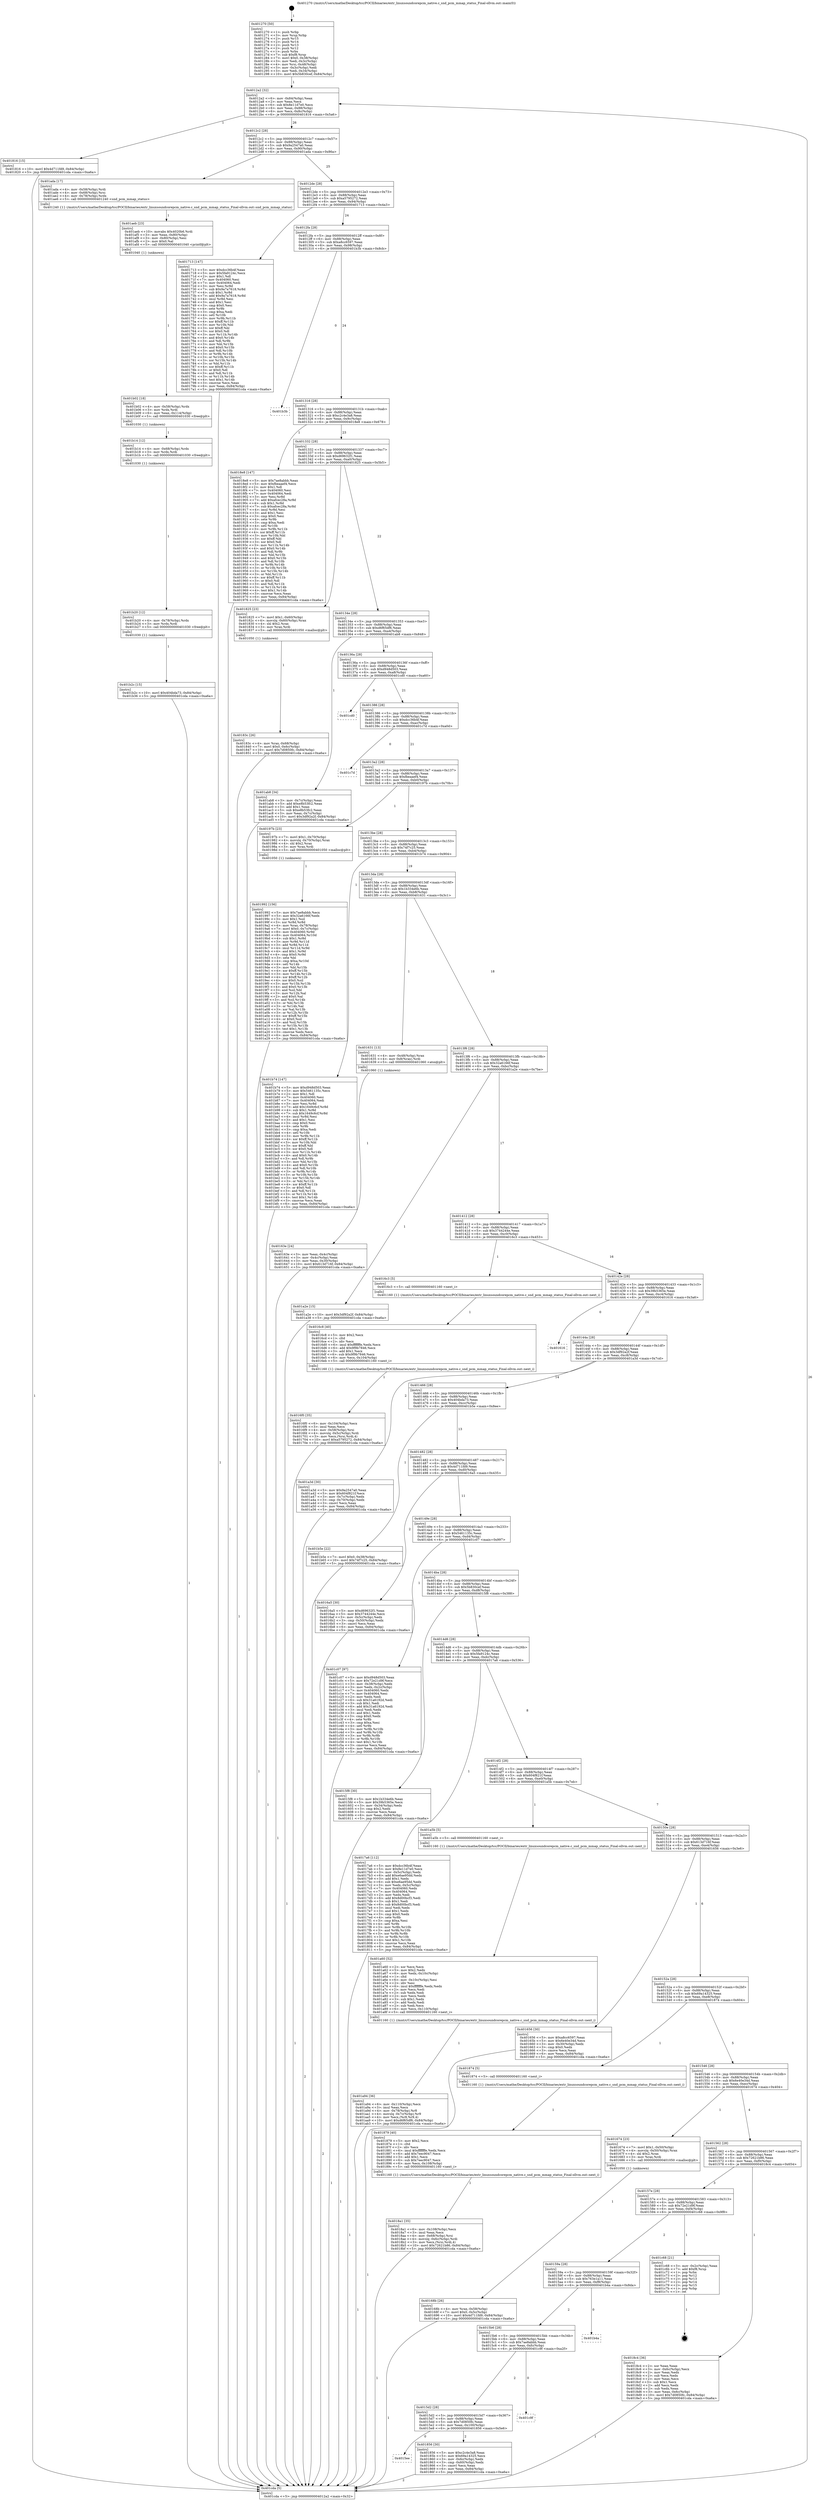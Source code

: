 digraph "0x401270" {
  label = "0x401270 (/mnt/c/Users/mathe/Desktop/tcc/POCII/binaries/extr_linuxsoundcorepcm_native.c_snd_pcm_mmap_status_Final-ollvm.out::main(0))"
  labelloc = "t"
  node[shape=record]

  Entry [label="",width=0.3,height=0.3,shape=circle,fillcolor=black,style=filled]
  "0x4012a2" [label="{
     0x4012a2 [32]\l
     | [instrs]\l
     &nbsp;&nbsp;0x4012a2 \<+6\>: mov -0x84(%rbp),%eax\l
     &nbsp;&nbsp;0x4012a8 \<+2\>: mov %eax,%ecx\l
     &nbsp;&nbsp;0x4012aa \<+6\>: sub $0x8e11d7e0,%ecx\l
     &nbsp;&nbsp;0x4012b0 \<+6\>: mov %eax,-0x88(%rbp)\l
     &nbsp;&nbsp;0x4012b6 \<+6\>: mov %ecx,-0x8c(%rbp)\l
     &nbsp;&nbsp;0x4012bc \<+6\>: je 0000000000401816 \<main+0x5a6\>\l
  }"]
  "0x401816" [label="{
     0x401816 [15]\l
     | [instrs]\l
     &nbsp;&nbsp;0x401816 \<+10\>: movl $0x4d711fd9,-0x84(%rbp)\l
     &nbsp;&nbsp;0x401820 \<+5\>: jmp 0000000000401cda \<main+0xa6a\>\l
  }"]
  "0x4012c2" [label="{
     0x4012c2 [28]\l
     | [instrs]\l
     &nbsp;&nbsp;0x4012c2 \<+5\>: jmp 00000000004012c7 \<main+0x57\>\l
     &nbsp;&nbsp;0x4012c7 \<+6\>: mov -0x88(%rbp),%eax\l
     &nbsp;&nbsp;0x4012cd \<+5\>: sub $0x9a2547a0,%eax\l
     &nbsp;&nbsp;0x4012d2 \<+6\>: mov %eax,-0x90(%rbp)\l
     &nbsp;&nbsp;0x4012d8 \<+6\>: je 0000000000401ada \<main+0x86a\>\l
  }"]
  Exit [label="",width=0.3,height=0.3,shape=circle,fillcolor=black,style=filled,peripheries=2]
  "0x401ada" [label="{
     0x401ada [17]\l
     | [instrs]\l
     &nbsp;&nbsp;0x401ada \<+4\>: mov -0x58(%rbp),%rdi\l
     &nbsp;&nbsp;0x401ade \<+4\>: mov -0x68(%rbp),%rsi\l
     &nbsp;&nbsp;0x401ae2 \<+4\>: mov -0x78(%rbp),%rdx\l
     &nbsp;&nbsp;0x401ae6 \<+5\>: call 0000000000401240 \<snd_pcm_mmap_status\>\l
     | [calls]\l
     &nbsp;&nbsp;0x401240 \{1\} (/mnt/c/Users/mathe/Desktop/tcc/POCII/binaries/extr_linuxsoundcorepcm_native.c_snd_pcm_mmap_status_Final-ollvm.out::snd_pcm_mmap_status)\l
  }"]
  "0x4012de" [label="{
     0x4012de [28]\l
     | [instrs]\l
     &nbsp;&nbsp;0x4012de \<+5\>: jmp 00000000004012e3 \<main+0x73\>\l
     &nbsp;&nbsp;0x4012e3 \<+6\>: mov -0x88(%rbp),%eax\l
     &nbsp;&nbsp;0x4012e9 \<+5\>: sub $0xa5795272,%eax\l
     &nbsp;&nbsp;0x4012ee \<+6\>: mov %eax,-0x94(%rbp)\l
     &nbsp;&nbsp;0x4012f4 \<+6\>: je 0000000000401713 \<main+0x4a3\>\l
  }"]
  "0x401b2c" [label="{
     0x401b2c [15]\l
     | [instrs]\l
     &nbsp;&nbsp;0x401b2c \<+10\>: movl $0x404bda73,-0x84(%rbp)\l
     &nbsp;&nbsp;0x401b36 \<+5\>: jmp 0000000000401cda \<main+0xa6a\>\l
  }"]
  "0x401713" [label="{
     0x401713 [147]\l
     | [instrs]\l
     &nbsp;&nbsp;0x401713 \<+5\>: mov $0xdcc36b4f,%eax\l
     &nbsp;&nbsp;0x401718 \<+5\>: mov $0x5fa9124c,%ecx\l
     &nbsp;&nbsp;0x40171d \<+2\>: mov $0x1,%dl\l
     &nbsp;&nbsp;0x40171f \<+7\>: mov 0x404060,%esi\l
     &nbsp;&nbsp;0x401726 \<+7\>: mov 0x404064,%edi\l
     &nbsp;&nbsp;0x40172d \<+3\>: mov %esi,%r8d\l
     &nbsp;&nbsp;0x401730 \<+7\>: sub $0x9a7a7618,%r8d\l
     &nbsp;&nbsp;0x401737 \<+4\>: sub $0x1,%r8d\l
     &nbsp;&nbsp;0x40173b \<+7\>: add $0x9a7a7618,%r8d\l
     &nbsp;&nbsp;0x401742 \<+4\>: imul %r8d,%esi\l
     &nbsp;&nbsp;0x401746 \<+3\>: and $0x1,%esi\l
     &nbsp;&nbsp;0x401749 \<+3\>: cmp $0x0,%esi\l
     &nbsp;&nbsp;0x40174c \<+4\>: sete %r9b\l
     &nbsp;&nbsp;0x401750 \<+3\>: cmp $0xa,%edi\l
     &nbsp;&nbsp;0x401753 \<+4\>: setl %r10b\l
     &nbsp;&nbsp;0x401757 \<+3\>: mov %r9b,%r11b\l
     &nbsp;&nbsp;0x40175a \<+4\>: xor $0xff,%r11b\l
     &nbsp;&nbsp;0x40175e \<+3\>: mov %r10b,%bl\l
     &nbsp;&nbsp;0x401761 \<+3\>: xor $0xff,%bl\l
     &nbsp;&nbsp;0x401764 \<+3\>: xor $0x0,%dl\l
     &nbsp;&nbsp;0x401767 \<+3\>: mov %r11b,%r14b\l
     &nbsp;&nbsp;0x40176a \<+4\>: and $0x0,%r14b\l
     &nbsp;&nbsp;0x40176e \<+3\>: and %dl,%r9b\l
     &nbsp;&nbsp;0x401771 \<+3\>: mov %bl,%r15b\l
     &nbsp;&nbsp;0x401774 \<+4\>: and $0x0,%r15b\l
     &nbsp;&nbsp;0x401778 \<+3\>: and %dl,%r10b\l
     &nbsp;&nbsp;0x40177b \<+3\>: or %r9b,%r14b\l
     &nbsp;&nbsp;0x40177e \<+3\>: or %r10b,%r15b\l
     &nbsp;&nbsp;0x401781 \<+3\>: xor %r15b,%r14b\l
     &nbsp;&nbsp;0x401784 \<+3\>: or %bl,%r11b\l
     &nbsp;&nbsp;0x401787 \<+4\>: xor $0xff,%r11b\l
     &nbsp;&nbsp;0x40178b \<+3\>: or $0x0,%dl\l
     &nbsp;&nbsp;0x40178e \<+3\>: and %dl,%r11b\l
     &nbsp;&nbsp;0x401791 \<+3\>: or %r11b,%r14b\l
     &nbsp;&nbsp;0x401794 \<+4\>: test $0x1,%r14b\l
     &nbsp;&nbsp;0x401798 \<+3\>: cmovne %ecx,%eax\l
     &nbsp;&nbsp;0x40179b \<+6\>: mov %eax,-0x84(%rbp)\l
     &nbsp;&nbsp;0x4017a1 \<+5\>: jmp 0000000000401cda \<main+0xa6a\>\l
  }"]
  "0x4012fa" [label="{
     0x4012fa [28]\l
     | [instrs]\l
     &nbsp;&nbsp;0x4012fa \<+5\>: jmp 00000000004012ff \<main+0x8f\>\l
     &nbsp;&nbsp;0x4012ff \<+6\>: mov -0x88(%rbp),%eax\l
     &nbsp;&nbsp;0x401305 \<+5\>: sub $0xa8cc6597,%eax\l
     &nbsp;&nbsp;0x40130a \<+6\>: mov %eax,-0x98(%rbp)\l
     &nbsp;&nbsp;0x401310 \<+6\>: je 0000000000401b3b \<main+0x8cb\>\l
  }"]
  "0x401b20" [label="{
     0x401b20 [12]\l
     | [instrs]\l
     &nbsp;&nbsp;0x401b20 \<+4\>: mov -0x78(%rbp),%rdx\l
     &nbsp;&nbsp;0x401b24 \<+3\>: mov %rdx,%rdi\l
     &nbsp;&nbsp;0x401b27 \<+5\>: call 0000000000401030 \<free@plt\>\l
     | [calls]\l
     &nbsp;&nbsp;0x401030 \{1\} (unknown)\l
  }"]
  "0x401b3b" [label="{
     0x401b3b\l
  }", style=dashed]
  "0x401316" [label="{
     0x401316 [28]\l
     | [instrs]\l
     &nbsp;&nbsp;0x401316 \<+5\>: jmp 000000000040131b \<main+0xab\>\l
     &nbsp;&nbsp;0x40131b \<+6\>: mov -0x88(%rbp),%eax\l
     &nbsp;&nbsp;0x401321 \<+5\>: sub $0xc2c4e3a8,%eax\l
     &nbsp;&nbsp;0x401326 \<+6\>: mov %eax,-0x9c(%rbp)\l
     &nbsp;&nbsp;0x40132c \<+6\>: je 00000000004018e8 \<main+0x678\>\l
  }"]
  "0x401b14" [label="{
     0x401b14 [12]\l
     | [instrs]\l
     &nbsp;&nbsp;0x401b14 \<+4\>: mov -0x68(%rbp),%rdx\l
     &nbsp;&nbsp;0x401b18 \<+3\>: mov %rdx,%rdi\l
     &nbsp;&nbsp;0x401b1b \<+5\>: call 0000000000401030 \<free@plt\>\l
     | [calls]\l
     &nbsp;&nbsp;0x401030 \{1\} (unknown)\l
  }"]
  "0x4018e8" [label="{
     0x4018e8 [147]\l
     | [instrs]\l
     &nbsp;&nbsp;0x4018e8 \<+5\>: mov $0x7ae8abbb,%eax\l
     &nbsp;&nbsp;0x4018ed \<+5\>: mov $0xfbeaaef4,%ecx\l
     &nbsp;&nbsp;0x4018f2 \<+2\>: mov $0x1,%dl\l
     &nbsp;&nbsp;0x4018f4 \<+7\>: mov 0x404060,%esi\l
     &nbsp;&nbsp;0x4018fb \<+7\>: mov 0x404064,%edi\l
     &nbsp;&nbsp;0x401902 \<+3\>: mov %esi,%r8d\l
     &nbsp;&nbsp;0x401905 \<+7\>: add $0xafcec28a,%r8d\l
     &nbsp;&nbsp;0x40190c \<+4\>: sub $0x1,%r8d\l
     &nbsp;&nbsp;0x401910 \<+7\>: sub $0xafcec28a,%r8d\l
     &nbsp;&nbsp;0x401917 \<+4\>: imul %r8d,%esi\l
     &nbsp;&nbsp;0x40191b \<+3\>: and $0x1,%esi\l
     &nbsp;&nbsp;0x40191e \<+3\>: cmp $0x0,%esi\l
     &nbsp;&nbsp;0x401921 \<+4\>: sete %r9b\l
     &nbsp;&nbsp;0x401925 \<+3\>: cmp $0xa,%edi\l
     &nbsp;&nbsp;0x401928 \<+4\>: setl %r10b\l
     &nbsp;&nbsp;0x40192c \<+3\>: mov %r9b,%r11b\l
     &nbsp;&nbsp;0x40192f \<+4\>: xor $0xff,%r11b\l
     &nbsp;&nbsp;0x401933 \<+3\>: mov %r10b,%bl\l
     &nbsp;&nbsp;0x401936 \<+3\>: xor $0xff,%bl\l
     &nbsp;&nbsp;0x401939 \<+3\>: xor $0x0,%dl\l
     &nbsp;&nbsp;0x40193c \<+3\>: mov %r11b,%r14b\l
     &nbsp;&nbsp;0x40193f \<+4\>: and $0x0,%r14b\l
     &nbsp;&nbsp;0x401943 \<+3\>: and %dl,%r9b\l
     &nbsp;&nbsp;0x401946 \<+3\>: mov %bl,%r15b\l
     &nbsp;&nbsp;0x401949 \<+4\>: and $0x0,%r15b\l
     &nbsp;&nbsp;0x40194d \<+3\>: and %dl,%r10b\l
     &nbsp;&nbsp;0x401950 \<+3\>: or %r9b,%r14b\l
     &nbsp;&nbsp;0x401953 \<+3\>: or %r10b,%r15b\l
     &nbsp;&nbsp;0x401956 \<+3\>: xor %r15b,%r14b\l
     &nbsp;&nbsp;0x401959 \<+3\>: or %bl,%r11b\l
     &nbsp;&nbsp;0x40195c \<+4\>: xor $0xff,%r11b\l
     &nbsp;&nbsp;0x401960 \<+3\>: or $0x0,%dl\l
     &nbsp;&nbsp;0x401963 \<+3\>: and %dl,%r11b\l
     &nbsp;&nbsp;0x401966 \<+3\>: or %r11b,%r14b\l
     &nbsp;&nbsp;0x401969 \<+4\>: test $0x1,%r14b\l
     &nbsp;&nbsp;0x40196d \<+3\>: cmovne %ecx,%eax\l
     &nbsp;&nbsp;0x401970 \<+6\>: mov %eax,-0x84(%rbp)\l
     &nbsp;&nbsp;0x401976 \<+5\>: jmp 0000000000401cda \<main+0xa6a\>\l
  }"]
  "0x401332" [label="{
     0x401332 [28]\l
     | [instrs]\l
     &nbsp;&nbsp;0x401332 \<+5\>: jmp 0000000000401337 \<main+0xc7\>\l
     &nbsp;&nbsp;0x401337 \<+6\>: mov -0x88(%rbp),%eax\l
     &nbsp;&nbsp;0x40133d \<+5\>: sub $0xd69632f1,%eax\l
     &nbsp;&nbsp;0x401342 \<+6\>: mov %eax,-0xa0(%rbp)\l
     &nbsp;&nbsp;0x401348 \<+6\>: je 0000000000401825 \<main+0x5b5\>\l
  }"]
  "0x401b02" [label="{
     0x401b02 [18]\l
     | [instrs]\l
     &nbsp;&nbsp;0x401b02 \<+4\>: mov -0x58(%rbp),%rdx\l
     &nbsp;&nbsp;0x401b06 \<+3\>: mov %rdx,%rdi\l
     &nbsp;&nbsp;0x401b09 \<+6\>: mov %eax,-0x114(%rbp)\l
     &nbsp;&nbsp;0x401b0f \<+5\>: call 0000000000401030 \<free@plt\>\l
     | [calls]\l
     &nbsp;&nbsp;0x401030 \{1\} (unknown)\l
  }"]
  "0x401825" [label="{
     0x401825 [23]\l
     | [instrs]\l
     &nbsp;&nbsp;0x401825 \<+7\>: movl $0x1,-0x60(%rbp)\l
     &nbsp;&nbsp;0x40182c \<+4\>: movslq -0x60(%rbp),%rax\l
     &nbsp;&nbsp;0x401830 \<+4\>: shl $0x2,%rax\l
     &nbsp;&nbsp;0x401834 \<+3\>: mov %rax,%rdi\l
     &nbsp;&nbsp;0x401837 \<+5\>: call 0000000000401050 \<malloc@plt\>\l
     | [calls]\l
     &nbsp;&nbsp;0x401050 \{1\} (unknown)\l
  }"]
  "0x40134e" [label="{
     0x40134e [28]\l
     | [instrs]\l
     &nbsp;&nbsp;0x40134e \<+5\>: jmp 0000000000401353 \<main+0xe3\>\l
     &nbsp;&nbsp;0x401353 \<+6\>: mov -0x88(%rbp),%eax\l
     &nbsp;&nbsp;0x401359 \<+5\>: sub $0xd6f65df6,%eax\l
     &nbsp;&nbsp;0x40135e \<+6\>: mov %eax,-0xa4(%rbp)\l
     &nbsp;&nbsp;0x401364 \<+6\>: je 0000000000401ab8 \<main+0x848\>\l
  }"]
  "0x401aeb" [label="{
     0x401aeb [23]\l
     | [instrs]\l
     &nbsp;&nbsp;0x401aeb \<+10\>: movabs $0x4020b6,%rdi\l
     &nbsp;&nbsp;0x401af5 \<+3\>: mov %eax,-0x80(%rbp)\l
     &nbsp;&nbsp;0x401af8 \<+3\>: mov -0x80(%rbp),%esi\l
     &nbsp;&nbsp;0x401afb \<+2\>: mov $0x0,%al\l
     &nbsp;&nbsp;0x401afd \<+5\>: call 0000000000401040 \<printf@plt\>\l
     | [calls]\l
     &nbsp;&nbsp;0x401040 \{1\} (unknown)\l
  }"]
  "0x401ab8" [label="{
     0x401ab8 [34]\l
     | [instrs]\l
     &nbsp;&nbsp;0x401ab8 \<+3\>: mov -0x7c(%rbp),%eax\l
     &nbsp;&nbsp;0x401abb \<+5\>: add $0xe8b53fc2,%eax\l
     &nbsp;&nbsp;0x401ac0 \<+3\>: add $0x1,%eax\l
     &nbsp;&nbsp;0x401ac3 \<+5\>: sub $0xe8b53fc2,%eax\l
     &nbsp;&nbsp;0x401ac8 \<+3\>: mov %eax,-0x7c(%rbp)\l
     &nbsp;&nbsp;0x401acb \<+10\>: movl $0x3df92a2f,-0x84(%rbp)\l
     &nbsp;&nbsp;0x401ad5 \<+5\>: jmp 0000000000401cda \<main+0xa6a\>\l
  }"]
  "0x40136a" [label="{
     0x40136a [28]\l
     | [instrs]\l
     &nbsp;&nbsp;0x40136a \<+5\>: jmp 000000000040136f \<main+0xff\>\l
     &nbsp;&nbsp;0x40136f \<+6\>: mov -0x88(%rbp),%eax\l
     &nbsp;&nbsp;0x401375 \<+5\>: sub $0xd948d503,%eax\l
     &nbsp;&nbsp;0x40137a \<+6\>: mov %eax,-0xa8(%rbp)\l
     &nbsp;&nbsp;0x401380 \<+6\>: je 0000000000401cd0 \<main+0xa60\>\l
  }"]
  "0x401a94" [label="{
     0x401a94 [36]\l
     | [instrs]\l
     &nbsp;&nbsp;0x401a94 \<+6\>: mov -0x110(%rbp),%ecx\l
     &nbsp;&nbsp;0x401a9a \<+3\>: imul %eax,%ecx\l
     &nbsp;&nbsp;0x401a9d \<+4\>: mov -0x78(%rbp),%r8\l
     &nbsp;&nbsp;0x401aa1 \<+4\>: movslq -0x7c(%rbp),%r9\l
     &nbsp;&nbsp;0x401aa5 \<+4\>: mov %ecx,(%r8,%r9,4)\l
     &nbsp;&nbsp;0x401aa9 \<+10\>: movl $0xd6f65df6,-0x84(%rbp)\l
     &nbsp;&nbsp;0x401ab3 \<+5\>: jmp 0000000000401cda \<main+0xa6a\>\l
  }"]
  "0x401cd0" [label="{
     0x401cd0\l
  }", style=dashed]
  "0x401386" [label="{
     0x401386 [28]\l
     | [instrs]\l
     &nbsp;&nbsp;0x401386 \<+5\>: jmp 000000000040138b \<main+0x11b\>\l
     &nbsp;&nbsp;0x40138b \<+6\>: mov -0x88(%rbp),%eax\l
     &nbsp;&nbsp;0x401391 \<+5\>: sub $0xdcc36b4f,%eax\l
     &nbsp;&nbsp;0x401396 \<+6\>: mov %eax,-0xac(%rbp)\l
     &nbsp;&nbsp;0x40139c \<+6\>: je 0000000000401c7d \<main+0xa0d\>\l
  }"]
  "0x401a60" [label="{
     0x401a60 [52]\l
     | [instrs]\l
     &nbsp;&nbsp;0x401a60 \<+2\>: xor %ecx,%ecx\l
     &nbsp;&nbsp;0x401a62 \<+5\>: mov $0x2,%edx\l
     &nbsp;&nbsp;0x401a67 \<+6\>: mov %edx,-0x10c(%rbp)\l
     &nbsp;&nbsp;0x401a6d \<+1\>: cltd\l
     &nbsp;&nbsp;0x401a6e \<+6\>: mov -0x10c(%rbp),%esi\l
     &nbsp;&nbsp;0x401a74 \<+2\>: idiv %esi\l
     &nbsp;&nbsp;0x401a76 \<+6\>: imul $0xfffffffe,%edx,%edx\l
     &nbsp;&nbsp;0x401a7c \<+2\>: mov %ecx,%edi\l
     &nbsp;&nbsp;0x401a7e \<+2\>: sub %edx,%edi\l
     &nbsp;&nbsp;0x401a80 \<+2\>: mov %ecx,%edx\l
     &nbsp;&nbsp;0x401a82 \<+3\>: sub $0x1,%edx\l
     &nbsp;&nbsp;0x401a85 \<+2\>: add %edx,%edi\l
     &nbsp;&nbsp;0x401a87 \<+2\>: sub %edi,%ecx\l
     &nbsp;&nbsp;0x401a89 \<+6\>: mov %ecx,-0x110(%rbp)\l
     &nbsp;&nbsp;0x401a8f \<+5\>: call 0000000000401160 \<next_i\>\l
     | [calls]\l
     &nbsp;&nbsp;0x401160 \{1\} (/mnt/c/Users/mathe/Desktop/tcc/POCII/binaries/extr_linuxsoundcorepcm_native.c_snd_pcm_mmap_status_Final-ollvm.out::next_i)\l
  }"]
  "0x401c7d" [label="{
     0x401c7d\l
  }", style=dashed]
  "0x4013a2" [label="{
     0x4013a2 [28]\l
     | [instrs]\l
     &nbsp;&nbsp;0x4013a2 \<+5\>: jmp 00000000004013a7 \<main+0x137\>\l
     &nbsp;&nbsp;0x4013a7 \<+6\>: mov -0x88(%rbp),%eax\l
     &nbsp;&nbsp;0x4013ad \<+5\>: sub $0xfbeaaef4,%eax\l
     &nbsp;&nbsp;0x4013b2 \<+6\>: mov %eax,-0xb0(%rbp)\l
     &nbsp;&nbsp;0x4013b8 \<+6\>: je 000000000040197b \<main+0x70b\>\l
  }"]
  "0x401992" [label="{
     0x401992 [156]\l
     | [instrs]\l
     &nbsp;&nbsp;0x401992 \<+5\>: mov $0x7ae8abbb,%ecx\l
     &nbsp;&nbsp;0x401997 \<+5\>: mov $0x32a6166f,%edx\l
     &nbsp;&nbsp;0x40199c \<+3\>: mov $0x1,%sil\l
     &nbsp;&nbsp;0x40199f \<+3\>: xor %r8d,%r8d\l
     &nbsp;&nbsp;0x4019a2 \<+4\>: mov %rax,-0x78(%rbp)\l
     &nbsp;&nbsp;0x4019a6 \<+7\>: movl $0x0,-0x7c(%rbp)\l
     &nbsp;&nbsp;0x4019ad \<+8\>: mov 0x404060,%r9d\l
     &nbsp;&nbsp;0x4019b5 \<+8\>: mov 0x404064,%r10d\l
     &nbsp;&nbsp;0x4019bd \<+4\>: sub $0x1,%r8d\l
     &nbsp;&nbsp;0x4019c1 \<+3\>: mov %r9d,%r11d\l
     &nbsp;&nbsp;0x4019c4 \<+3\>: add %r8d,%r11d\l
     &nbsp;&nbsp;0x4019c7 \<+4\>: imul %r11d,%r9d\l
     &nbsp;&nbsp;0x4019cb \<+4\>: and $0x1,%r9d\l
     &nbsp;&nbsp;0x4019cf \<+4\>: cmp $0x0,%r9d\l
     &nbsp;&nbsp;0x4019d3 \<+3\>: sete %bl\l
     &nbsp;&nbsp;0x4019d6 \<+4\>: cmp $0xa,%r10d\l
     &nbsp;&nbsp;0x4019da \<+4\>: setl %r14b\l
     &nbsp;&nbsp;0x4019de \<+3\>: mov %bl,%r15b\l
     &nbsp;&nbsp;0x4019e1 \<+4\>: xor $0xff,%r15b\l
     &nbsp;&nbsp;0x4019e5 \<+3\>: mov %r14b,%r12b\l
     &nbsp;&nbsp;0x4019e8 \<+4\>: xor $0xff,%r12b\l
     &nbsp;&nbsp;0x4019ec \<+4\>: xor $0x0,%sil\l
     &nbsp;&nbsp;0x4019f0 \<+3\>: mov %r15b,%r13b\l
     &nbsp;&nbsp;0x4019f3 \<+4\>: and $0x0,%r13b\l
     &nbsp;&nbsp;0x4019f7 \<+3\>: and %sil,%bl\l
     &nbsp;&nbsp;0x4019fa \<+3\>: mov %r12b,%al\l
     &nbsp;&nbsp;0x4019fd \<+2\>: and $0x0,%al\l
     &nbsp;&nbsp;0x4019ff \<+3\>: and %sil,%r14b\l
     &nbsp;&nbsp;0x401a02 \<+3\>: or %bl,%r13b\l
     &nbsp;&nbsp;0x401a05 \<+3\>: or %r14b,%al\l
     &nbsp;&nbsp;0x401a08 \<+3\>: xor %al,%r13b\l
     &nbsp;&nbsp;0x401a0b \<+3\>: or %r12b,%r15b\l
     &nbsp;&nbsp;0x401a0e \<+4\>: xor $0xff,%r15b\l
     &nbsp;&nbsp;0x401a12 \<+4\>: or $0x0,%sil\l
     &nbsp;&nbsp;0x401a16 \<+3\>: and %sil,%r15b\l
     &nbsp;&nbsp;0x401a19 \<+3\>: or %r15b,%r13b\l
     &nbsp;&nbsp;0x401a1c \<+4\>: test $0x1,%r13b\l
     &nbsp;&nbsp;0x401a20 \<+3\>: cmovne %edx,%ecx\l
     &nbsp;&nbsp;0x401a23 \<+6\>: mov %ecx,-0x84(%rbp)\l
     &nbsp;&nbsp;0x401a29 \<+5\>: jmp 0000000000401cda \<main+0xa6a\>\l
  }"]
  "0x40197b" [label="{
     0x40197b [23]\l
     | [instrs]\l
     &nbsp;&nbsp;0x40197b \<+7\>: movl $0x1,-0x70(%rbp)\l
     &nbsp;&nbsp;0x401982 \<+4\>: movslq -0x70(%rbp),%rax\l
     &nbsp;&nbsp;0x401986 \<+4\>: shl $0x2,%rax\l
     &nbsp;&nbsp;0x40198a \<+3\>: mov %rax,%rdi\l
     &nbsp;&nbsp;0x40198d \<+5\>: call 0000000000401050 \<malloc@plt\>\l
     | [calls]\l
     &nbsp;&nbsp;0x401050 \{1\} (unknown)\l
  }"]
  "0x4013be" [label="{
     0x4013be [28]\l
     | [instrs]\l
     &nbsp;&nbsp;0x4013be \<+5\>: jmp 00000000004013c3 \<main+0x153\>\l
     &nbsp;&nbsp;0x4013c3 \<+6\>: mov -0x88(%rbp),%eax\l
     &nbsp;&nbsp;0x4013c9 \<+5\>: sub $0x74f7c25,%eax\l
     &nbsp;&nbsp;0x4013ce \<+6\>: mov %eax,-0xb4(%rbp)\l
     &nbsp;&nbsp;0x4013d4 \<+6\>: je 0000000000401b74 \<main+0x904\>\l
  }"]
  "0x4018a1" [label="{
     0x4018a1 [35]\l
     | [instrs]\l
     &nbsp;&nbsp;0x4018a1 \<+6\>: mov -0x108(%rbp),%ecx\l
     &nbsp;&nbsp;0x4018a7 \<+3\>: imul %eax,%ecx\l
     &nbsp;&nbsp;0x4018aa \<+4\>: mov -0x68(%rbp),%rsi\l
     &nbsp;&nbsp;0x4018ae \<+4\>: movslq -0x6c(%rbp),%rdi\l
     &nbsp;&nbsp;0x4018b2 \<+3\>: mov %ecx,(%rsi,%rdi,4)\l
     &nbsp;&nbsp;0x4018b5 \<+10\>: movl $0x72621b86,-0x84(%rbp)\l
     &nbsp;&nbsp;0x4018bf \<+5\>: jmp 0000000000401cda \<main+0xa6a\>\l
  }"]
  "0x401b74" [label="{
     0x401b74 [147]\l
     | [instrs]\l
     &nbsp;&nbsp;0x401b74 \<+5\>: mov $0xd948d503,%eax\l
     &nbsp;&nbsp;0x401b79 \<+5\>: mov $0x5461135c,%ecx\l
     &nbsp;&nbsp;0x401b7e \<+2\>: mov $0x1,%dl\l
     &nbsp;&nbsp;0x401b80 \<+7\>: mov 0x404060,%esi\l
     &nbsp;&nbsp;0x401b87 \<+7\>: mov 0x404064,%edi\l
     &nbsp;&nbsp;0x401b8e \<+3\>: mov %esi,%r8d\l
     &nbsp;&nbsp;0x401b91 \<+7\>: add $0x1649c6cf,%r8d\l
     &nbsp;&nbsp;0x401b98 \<+4\>: sub $0x1,%r8d\l
     &nbsp;&nbsp;0x401b9c \<+7\>: sub $0x1649c6cf,%r8d\l
     &nbsp;&nbsp;0x401ba3 \<+4\>: imul %r8d,%esi\l
     &nbsp;&nbsp;0x401ba7 \<+3\>: and $0x1,%esi\l
     &nbsp;&nbsp;0x401baa \<+3\>: cmp $0x0,%esi\l
     &nbsp;&nbsp;0x401bad \<+4\>: sete %r9b\l
     &nbsp;&nbsp;0x401bb1 \<+3\>: cmp $0xa,%edi\l
     &nbsp;&nbsp;0x401bb4 \<+4\>: setl %r10b\l
     &nbsp;&nbsp;0x401bb8 \<+3\>: mov %r9b,%r11b\l
     &nbsp;&nbsp;0x401bbb \<+4\>: xor $0xff,%r11b\l
     &nbsp;&nbsp;0x401bbf \<+3\>: mov %r10b,%bl\l
     &nbsp;&nbsp;0x401bc2 \<+3\>: xor $0xff,%bl\l
     &nbsp;&nbsp;0x401bc5 \<+3\>: xor $0x0,%dl\l
     &nbsp;&nbsp;0x401bc8 \<+3\>: mov %r11b,%r14b\l
     &nbsp;&nbsp;0x401bcb \<+4\>: and $0x0,%r14b\l
     &nbsp;&nbsp;0x401bcf \<+3\>: and %dl,%r9b\l
     &nbsp;&nbsp;0x401bd2 \<+3\>: mov %bl,%r15b\l
     &nbsp;&nbsp;0x401bd5 \<+4\>: and $0x0,%r15b\l
     &nbsp;&nbsp;0x401bd9 \<+3\>: and %dl,%r10b\l
     &nbsp;&nbsp;0x401bdc \<+3\>: or %r9b,%r14b\l
     &nbsp;&nbsp;0x401bdf \<+3\>: or %r10b,%r15b\l
     &nbsp;&nbsp;0x401be2 \<+3\>: xor %r15b,%r14b\l
     &nbsp;&nbsp;0x401be5 \<+3\>: or %bl,%r11b\l
     &nbsp;&nbsp;0x401be8 \<+4\>: xor $0xff,%r11b\l
     &nbsp;&nbsp;0x401bec \<+3\>: or $0x0,%dl\l
     &nbsp;&nbsp;0x401bef \<+3\>: and %dl,%r11b\l
     &nbsp;&nbsp;0x401bf2 \<+3\>: or %r11b,%r14b\l
     &nbsp;&nbsp;0x401bf5 \<+4\>: test $0x1,%r14b\l
     &nbsp;&nbsp;0x401bf9 \<+3\>: cmovne %ecx,%eax\l
     &nbsp;&nbsp;0x401bfc \<+6\>: mov %eax,-0x84(%rbp)\l
     &nbsp;&nbsp;0x401c02 \<+5\>: jmp 0000000000401cda \<main+0xa6a\>\l
  }"]
  "0x4013da" [label="{
     0x4013da [28]\l
     | [instrs]\l
     &nbsp;&nbsp;0x4013da \<+5\>: jmp 00000000004013df \<main+0x16f\>\l
     &nbsp;&nbsp;0x4013df \<+6\>: mov -0x88(%rbp),%eax\l
     &nbsp;&nbsp;0x4013e5 \<+5\>: sub $0x1b334e6b,%eax\l
     &nbsp;&nbsp;0x4013ea \<+6\>: mov %eax,-0xb8(%rbp)\l
     &nbsp;&nbsp;0x4013f0 \<+6\>: je 0000000000401631 \<main+0x3c1\>\l
  }"]
  "0x401879" [label="{
     0x401879 [40]\l
     | [instrs]\l
     &nbsp;&nbsp;0x401879 \<+5\>: mov $0x2,%ecx\l
     &nbsp;&nbsp;0x40187e \<+1\>: cltd\l
     &nbsp;&nbsp;0x40187f \<+2\>: idiv %ecx\l
     &nbsp;&nbsp;0x401881 \<+6\>: imul $0xfffffffe,%edx,%ecx\l
     &nbsp;&nbsp;0x401887 \<+6\>: add $0x7eec9047,%ecx\l
     &nbsp;&nbsp;0x40188d \<+3\>: add $0x1,%ecx\l
     &nbsp;&nbsp;0x401890 \<+6\>: sub $0x7eec9047,%ecx\l
     &nbsp;&nbsp;0x401896 \<+6\>: mov %ecx,-0x108(%rbp)\l
     &nbsp;&nbsp;0x40189c \<+5\>: call 0000000000401160 \<next_i\>\l
     | [calls]\l
     &nbsp;&nbsp;0x401160 \{1\} (/mnt/c/Users/mathe/Desktop/tcc/POCII/binaries/extr_linuxsoundcorepcm_native.c_snd_pcm_mmap_status_Final-ollvm.out::next_i)\l
  }"]
  "0x401631" [label="{
     0x401631 [13]\l
     | [instrs]\l
     &nbsp;&nbsp;0x401631 \<+4\>: mov -0x48(%rbp),%rax\l
     &nbsp;&nbsp;0x401635 \<+4\>: mov 0x8(%rax),%rdi\l
     &nbsp;&nbsp;0x401639 \<+5\>: call 0000000000401060 \<atoi@plt\>\l
     | [calls]\l
     &nbsp;&nbsp;0x401060 \{1\} (unknown)\l
  }"]
  "0x4013f6" [label="{
     0x4013f6 [28]\l
     | [instrs]\l
     &nbsp;&nbsp;0x4013f6 \<+5\>: jmp 00000000004013fb \<main+0x18b\>\l
     &nbsp;&nbsp;0x4013fb \<+6\>: mov -0x88(%rbp),%eax\l
     &nbsp;&nbsp;0x401401 \<+5\>: sub $0x32a6166f,%eax\l
     &nbsp;&nbsp;0x401406 \<+6\>: mov %eax,-0xbc(%rbp)\l
     &nbsp;&nbsp;0x40140c \<+6\>: je 0000000000401a2e \<main+0x7be\>\l
  }"]
  "0x4015ee" [label="{
     0x4015ee\l
  }", style=dashed]
  "0x401a2e" [label="{
     0x401a2e [15]\l
     | [instrs]\l
     &nbsp;&nbsp;0x401a2e \<+10\>: movl $0x3df92a2f,-0x84(%rbp)\l
     &nbsp;&nbsp;0x401a38 \<+5\>: jmp 0000000000401cda \<main+0xa6a\>\l
  }"]
  "0x401412" [label="{
     0x401412 [28]\l
     | [instrs]\l
     &nbsp;&nbsp;0x401412 \<+5\>: jmp 0000000000401417 \<main+0x1a7\>\l
     &nbsp;&nbsp;0x401417 \<+6\>: mov -0x88(%rbp),%eax\l
     &nbsp;&nbsp;0x40141d \<+5\>: sub $0x3744244e,%eax\l
     &nbsp;&nbsp;0x401422 \<+6\>: mov %eax,-0xc0(%rbp)\l
     &nbsp;&nbsp;0x401428 \<+6\>: je 00000000004016c3 \<main+0x453\>\l
  }"]
  "0x401856" [label="{
     0x401856 [30]\l
     | [instrs]\l
     &nbsp;&nbsp;0x401856 \<+5\>: mov $0xc2c4e3a8,%eax\l
     &nbsp;&nbsp;0x40185b \<+5\>: mov $0x69a14325,%ecx\l
     &nbsp;&nbsp;0x401860 \<+3\>: mov -0x6c(%rbp),%edx\l
     &nbsp;&nbsp;0x401863 \<+3\>: cmp -0x60(%rbp),%edx\l
     &nbsp;&nbsp;0x401866 \<+3\>: cmovl %ecx,%eax\l
     &nbsp;&nbsp;0x401869 \<+6\>: mov %eax,-0x84(%rbp)\l
     &nbsp;&nbsp;0x40186f \<+5\>: jmp 0000000000401cda \<main+0xa6a\>\l
  }"]
  "0x4016c3" [label="{
     0x4016c3 [5]\l
     | [instrs]\l
     &nbsp;&nbsp;0x4016c3 \<+5\>: call 0000000000401160 \<next_i\>\l
     | [calls]\l
     &nbsp;&nbsp;0x401160 \{1\} (/mnt/c/Users/mathe/Desktop/tcc/POCII/binaries/extr_linuxsoundcorepcm_native.c_snd_pcm_mmap_status_Final-ollvm.out::next_i)\l
  }"]
  "0x40142e" [label="{
     0x40142e [28]\l
     | [instrs]\l
     &nbsp;&nbsp;0x40142e \<+5\>: jmp 0000000000401433 \<main+0x1c3\>\l
     &nbsp;&nbsp;0x401433 \<+6\>: mov -0x88(%rbp),%eax\l
     &nbsp;&nbsp;0x401439 \<+5\>: sub $0x39b5365e,%eax\l
     &nbsp;&nbsp;0x40143e \<+6\>: mov %eax,-0xc4(%rbp)\l
     &nbsp;&nbsp;0x401444 \<+6\>: je 0000000000401616 \<main+0x3a6\>\l
  }"]
  "0x4015d2" [label="{
     0x4015d2 [28]\l
     | [instrs]\l
     &nbsp;&nbsp;0x4015d2 \<+5\>: jmp 00000000004015d7 \<main+0x367\>\l
     &nbsp;&nbsp;0x4015d7 \<+6\>: mov -0x88(%rbp),%eax\l
     &nbsp;&nbsp;0x4015dd \<+5\>: sub $0x7d0850fc,%eax\l
     &nbsp;&nbsp;0x4015e2 \<+6\>: mov %eax,-0x100(%rbp)\l
     &nbsp;&nbsp;0x4015e8 \<+6\>: je 0000000000401856 \<main+0x5e6\>\l
  }"]
  "0x401616" [label="{
     0x401616\l
  }", style=dashed]
  "0x40144a" [label="{
     0x40144a [28]\l
     | [instrs]\l
     &nbsp;&nbsp;0x40144a \<+5\>: jmp 000000000040144f \<main+0x1df\>\l
     &nbsp;&nbsp;0x40144f \<+6\>: mov -0x88(%rbp),%eax\l
     &nbsp;&nbsp;0x401455 \<+5\>: sub $0x3df92a2f,%eax\l
     &nbsp;&nbsp;0x40145a \<+6\>: mov %eax,-0xc8(%rbp)\l
     &nbsp;&nbsp;0x401460 \<+6\>: je 0000000000401a3d \<main+0x7cd\>\l
  }"]
  "0x401c9f" [label="{
     0x401c9f\l
  }", style=dashed]
  "0x401a3d" [label="{
     0x401a3d [30]\l
     | [instrs]\l
     &nbsp;&nbsp;0x401a3d \<+5\>: mov $0x9a2547a0,%eax\l
     &nbsp;&nbsp;0x401a42 \<+5\>: mov $0x604f821f,%ecx\l
     &nbsp;&nbsp;0x401a47 \<+3\>: mov -0x7c(%rbp),%edx\l
     &nbsp;&nbsp;0x401a4a \<+3\>: cmp -0x70(%rbp),%edx\l
     &nbsp;&nbsp;0x401a4d \<+3\>: cmovl %ecx,%eax\l
     &nbsp;&nbsp;0x401a50 \<+6\>: mov %eax,-0x84(%rbp)\l
     &nbsp;&nbsp;0x401a56 \<+5\>: jmp 0000000000401cda \<main+0xa6a\>\l
  }"]
  "0x401466" [label="{
     0x401466 [28]\l
     | [instrs]\l
     &nbsp;&nbsp;0x401466 \<+5\>: jmp 000000000040146b \<main+0x1fb\>\l
     &nbsp;&nbsp;0x40146b \<+6\>: mov -0x88(%rbp),%eax\l
     &nbsp;&nbsp;0x401471 \<+5\>: sub $0x404bda73,%eax\l
     &nbsp;&nbsp;0x401476 \<+6\>: mov %eax,-0xcc(%rbp)\l
     &nbsp;&nbsp;0x40147c \<+6\>: je 0000000000401b5e \<main+0x8ee\>\l
  }"]
  "0x4015b6" [label="{
     0x4015b6 [28]\l
     | [instrs]\l
     &nbsp;&nbsp;0x4015b6 \<+5\>: jmp 00000000004015bb \<main+0x34b\>\l
     &nbsp;&nbsp;0x4015bb \<+6\>: mov -0x88(%rbp),%eax\l
     &nbsp;&nbsp;0x4015c1 \<+5\>: sub $0x7ae8abbb,%eax\l
     &nbsp;&nbsp;0x4015c6 \<+6\>: mov %eax,-0xfc(%rbp)\l
     &nbsp;&nbsp;0x4015cc \<+6\>: je 0000000000401c9f \<main+0xa2f\>\l
  }"]
  "0x401b5e" [label="{
     0x401b5e [22]\l
     | [instrs]\l
     &nbsp;&nbsp;0x401b5e \<+7\>: movl $0x0,-0x38(%rbp)\l
     &nbsp;&nbsp;0x401b65 \<+10\>: movl $0x74f7c25,-0x84(%rbp)\l
     &nbsp;&nbsp;0x401b6f \<+5\>: jmp 0000000000401cda \<main+0xa6a\>\l
  }"]
  "0x401482" [label="{
     0x401482 [28]\l
     | [instrs]\l
     &nbsp;&nbsp;0x401482 \<+5\>: jmp 0000000000401487 \<main+0x217\>\l
     &nbsp;&nbsp;0x401487 \<+6\>: mov -0x88(%rbp),%eax\l
     &nbsp;&nbsp;0x40148d \<+5\>: sub $0x4d711fd9,%eax\l
     &nbsp;&nbsp;0x401492 \<+6\>: mov %eax,-0xd0(%rbp)\l
     &nbsp;&nbsp;0x401498 \<+6\>: je 00000000004016a5 \<main+0x435\>\l
  }"]
  "0x401b4a" [label="{
     0x401b4a\l
  }", style=dashed]
  "0x4016a5" [label="{
     0x4016a5 [30]\l
     | [instrs]\l
     &nbsp;&nbsp;0x4016a5 \<+5\>: mov $0xd69632f1,%eax\l
     &nbsp;&nbsp;0x4016aa \<+5\>: mov $0x3744244e,%ecx\l
     &nbsp;&nbsp;0x4016af \<+3\>: mov -0x5c(%rbp),%edx\l
     &nbsp;&nbsp;0x4016b2 \<+3\>: cmp -0x50(%rbp),%edx\l
     &nbsp;&nbsp;0x4016b5 \<+3\>: cmovl %ecx,%eax\l
     &nbsp;&nbsp;0x4016b8 \<+6\>: mov %eax,-0x84(%rbp)\l
     &nbsp;&nbsp;0x4016be \<+5\>: jmp 0000000000401cda \<main+0xa6a\>\l
  }"]
  "0x40149e" [label="{
     0x40149e [28]\l
     | [instrs]\l
     &nbsp;&nbsp;0x40149e \<+5\>: jmp 00000000004014a3 \<main+0x233\>\l
     &nbsp;&nbsp;0x4014a3 \<+6\>: mov -0x88(%rbp),%eax\l
     &nbsp;&nbsp;0x4014a9 \<+5\>: sub $0x5461135c,%eax\l
     &nbsp;&nbsp;0x4014ae \<+6\>: mov %eax,-0xd4(%rbp)\l
     &nbsp;&nbsp;0x4014b4 \<+6\>: je 0000000000401c07 \<main+0x997\>\l
  }"]
  "0x40159a" [label="{
     0x40159a [28]\l
     | [instrs]\l
     &nbsp;&nbsp;0x40159a \<+5\>: jmp 000000000040159f \<main+0x32f\>\l
     &nbsp;&nbsp;0x40159f \<+6\>: mov -0x88(%rbp),%eax\l
     &nbsp;&nbsp;0x4015a5 \<+5\>: sub $0x763e1a11,%eax\l
     &nbsp;&nbsp;0x4015aa \<+6\>: mov %eax,-0xf8(%rbp)\l
     &nbsp;&nbsp;0x4015b0 \<+6\>: je 0000000000401b4a \<main+0x8da\>\l
  }"]
  "0x401c07" [label="{
     0x401c07 [97]\l
     | [instrs]\l
     &nbsp;&nbsp;0x401c07 \<+5\>: mov $0xd948d503,%eax\l
     &nbsp;&nbsp;0x401c0c \<+5\>: mov $0x72e21d9f,%ecx\l
     &nbsp;&nbsp;0x401c11 \<+3\>: mov -0x38(%rbp),%edx\l
     &nbsp;&nbsp;0x401c14 \<+3\>: mov %edx,-0x2c(%rbp)\l
     &nbsp;&nbsp;0x401c17 \<+7\>: mov 0x404060,%edx\l
     &nbsp;&nbsp;0x401c1e \<+7\>: mov 0x404064,%esi\l
     &nbsp;&nbsp;0x401c25 \<+2\>: mov %edx,%edi\l
     &nbsp;&nbsp;0x401c27 \<+6\>: sub $0x31a6192d,%edi\l
     &nbsp;&nbsp;0x401c2d \<+3\>: sub $0x1,%edi\l
     &nbsp;&nbsp;0x401c30 \<+6\>: add $0x31a6192d,%edi\l
     &nbsp;&nbsp;0x401c36 \<+3\>: imul %edi,%edx\l
     &nbsp;&nbsp;0x401c39 \<+3\>: and $0x1,%edx\l
     &nbsp;&nbsp;0x401c3c \<+3\>: cmp $0x0,%edx\l
     &nbsp;&nbsp;0x401c3f \<+4\>: sete %r8b\l
     &nbsp;&nbsp;0x401c43 \<+3\>: cmp $0xa,%esi\l
     &nbsp;&nbsp;0x401c46 \<+4\>: setl %r9b\l
     &nbsp;&nbsp;0x401c4a \<+3\>: mov %r8b,%r10b\l
     &nbsp;&nbsp;0x401c4d \<+3\>: and %r9b,%r10b\l
     &nbsp;&nbsp;0x401c50 \<+3\>: xor %r9b,%r8b\l
     &nbsp;&nbsp;0x401c53 \<+3\>: or %r8b,%r10b\l
     &nbsp;&nbsp;0x401c56 \<+4\>: test $0x1,%r10b\l
     &nbsp;&nbsp;0x401c5a \<+3\>: cmovne %ecx,%eax\l
     &nbsp;&nbsp;0x401c5d \<+6\>: mov %eax,-0x84(%rbp)\l
     &nbsp;&nbsp;0x401c63 \<+5\>: jmp 0000000000401cda \<main+0xa6a\>\l
  }"]
  "0x4014ba" [label="{
     0x4014ba [28]\l
     | [instrs]\l
     &nbsp;&nbsp;0x4014ba \<+5\>: jmp 00000000004014bf \<main+0x24f\>\l
     &nbsp;&nbsp;0x4014bf \<+6\>: mov -0x88(%rbp),%eax\l
     &nbsp;&nbsp;0x4014c5 \<+5\>: sub $0x5b830cef,%eax\l
     &nbsp;&nbsp;0x4014ca \<+6\>: mov %eax,-0xd8(%rbp)\l
     &nbsp;&nbsp;0x4014d0 \<+6\>: je 00000000004015f8 \<main+0x388\>\l
  }"]
  "0x401c68" [label="{
     0x401c68 [21]\l
     | [instrs]\l
     &nbsp;&nbsp;0x401c68 \<+3\>: mov -0x2c(%rbp),%eax\l
     &nbsp;&nbsp;0x401c6b \<+7\>: add $0xf8,%rsp\l
     &nbsp;&nbsp;0x401c72 \<+1\>: pop %rbx\l
     &nbsp;&nbsp;0x401c73 \<+2\>: pop %r12\l
     &nbsp;&nbsp;0x401c75 \<+2\>: pop %r13\l
     &nbsp;&nbsp;0x401c77 \<+2\>: pop %r14\l
     &nbsp;&nbsp;0x401c79 \<+2\>: pop %r15\l
     &nbsp;&nbsp;0x401c7b \<+1\>: pop %rbp\l
     &nbsp;&nbsp;0x401c7c \<+1\>: ret\l
  }"]
  "0x4015f8" [label="{
     0x4015f8 [30]\l
     | [instrs]\l
     &nbsp;&nbsp;0x4015f8 \<+5\>: mov $0x1b334e6b,%eax\l
     &nbsp;&nbsp;0x4015fd \<+5\>: mov $0x39b5365e,%ecx\l
     &nbsp;&nbsp;0x401602 \<+3\>: mov -0x34(%rbp),%edx\l
     &nbsp;&nbsp;0x401605 \<+3\>: cmp $0x2,%edx\l
     &nbsp;&nbsp;0x401608 \<+3\>: cmovne %ecx,%eax\l
     &nbsp;&nbsp;0x40160b \<+6\>: mov %eax,-0x84(%rbp)\l
     &nbsp;&nbsp;0x401611 \<+5\>: jmp 0000000000401cda \<main+0xa6a\>\l
  }"]
  "0x4014d6" [label="{
     0x4014d6 [28]\l
     | [instrs]\l
     &nbsp;&nbsp;0x4014d6 \<+5\>: jmp 00000000004014db \<main+0x26b\>\l
     &nbsp;&nbsp;0x4014db \<+6\>: mov -0x88(%rbp),%eax\l
     &nbsp;&nbsp;0x4014e1 \<+5\>: sub $0x5fa9124c,%eax\l
     &nbsp;&nbsp;0x4014e6 \<+6\>: mov %eax,-0xdc(%rbp)\l
     &nbsp;&nbsp;0x4014ec \<+6\>: je 00000000004017a6 \<main+0x536\>\l
  }"]
  "0x401cda" [label="{
     0x401cda [5]\l
     | [instrs]\l
     &nbsp;&nbsp;0x401cda \<+5\>: jmp 00000000004012a2 \<main+0x32\>\l
  }"]
  "0x401270" [label="{
     0x401270 [50]\l
     | [instrs]\l
     &nbsp;&nbsp;0x401270 \<+1\>: push %rbp\l
     &nbsp;&nbsp;0x401271 \<+3\>: mov %rsp,%rbp\l
     &nbsp;&nbsp;0x401274 \<+2\>: push %r15\l
     &nbsp;&nbsp;0x401276 \<+2\>: push %r14\l
     &nbsp;&nbsp;0x401278 \<+2\>: push %r13\l
     &nbsp;&nbsp;0x40127a \<+2\>: push %r12\l
     &nbsp;&nbsp;0x40127c \<+1\>: push %rbx\l
     &nbsp;&nbsp;0x40127d \<+7\>: sub $0xf8,%rsp\l
     &nbsp;&nbsp;0x401284 \<+7\>: movl $0x0,-0x38(%rbp)\l
     &nbsp;&nbsp;0x40128b \<+3\>: mov %edi,-0x3c(%rbp)\l
     &nbsp;&nbsp;0x40128e \<+4\>: mov %rsi,-0x48(%rbp)\l
     &nbsp;&nbsp;0x401292 \<+3\>: mov -0x3c(%rbp),%edi\l
     &nbsp;&nbsp;0x401295 \<+3\>: mov %edi,-0x34(%rbp)\l
     &nbsp;&nbsp;0x401298 \<+10\>: movl $0x5b830cef,-0x84(%rbp)\l
  }"]
  "0x40163e" [label="{
     0x40163e [24]\l
     | [instrs]\l
     &nbsp;&nbsp;0x40163e \<+3\>: mov %eax,-0x4c(%rbp)\l
     &nbsp;&nbsp;0x401641 \<+3\>: mov -0x4c(%rbp),%eax\l
     &nbsp;&nbsp;0x401644 \<+3\>: mov %eax,-0x30(%rbp)\l
     &nbsp;&nbsp;0x401647 \<+10\>: movl $0x613d716f,-0x84(%rbp)\l
     &nbsp;&nbsp;0x401651 \<+5\>: jmp 0000000000401cda \<main+0xa6a\>\l
  }"]
  "0x40157e" [label="{
     0x40157e [28]\l
     | [instrs]\l
     &nbsp;&nbsp;0x40157e \<+5\>: jmp 0000000000401583 \<main+0x313\>\l
     &nbsp;&nbsp;0x401583 \<+6\>: mov -0x88(%rbp),%eax\l
     &nbsp;&nbsp;0x401589 \<+5\>: sub $0x72e21d9f,%eax\l
     &nbsp;&nbsp;0x40158e \<+6\>: mov %eax,-0xf4(%rbp)\l
     &nbsp;&nbsp;0x401594 \<+6\>: je 0000000000401c68 \<main+0x9f8\>\l
  }"]
  "0x4017a6" [label="{
     0x4017a6 [112]\l
     | [instrs]\l
     &nbsp;&nbsp;0x4017a6 \<+5\>: mov $0xdcc36b4f,%eax\l
     &nbsp;&nbsp;0x4017ab \<+5\>: mov $0x8e11d7e0,%ecx\l
     &nbsp;&nbsp;0x4017b0 \<+3\>: mov -0x5c(%rbp),%edx\l
     &nbsp;&nbsp;0x4017b3 \<+6\>: add $0xe6ae95dd,%edx\l
     &nbsp;&nbsp;0x4017b9 \<+3\>: add $0x1,%edx\l
     &nbsp;&nbsp;0x4017bc \<+6\>: sub $0xe6ae95dd,%edx\l
     &nbsp;&nbsp;0x4017c2 \<+3\>: mov %edx,-0x5c(%rbp)\l
     &nbsp;&nbsp;0x4017c5 \<+7\>: mov 0x404060,%edx\l
     &nbsp;&nbsp;0x4017cc \<+7\>: mov 0x404064,%esi\l
     &nbsp;&nbsp;0x4017d3 \<+2\>: mov %edx,%edi\l
     &nbsp;&nbsp;0x4017d5 \<+6\>: add $0x8d00bcf3,%edi\l
     &nbsp;&nbsp;0x4017db \<+3\>: sub $0x1,%edi\l
     &nbsp;&nbsp;0x4017de \<+6\>: sub $0x8d00bcf3,%edi\l
     &nbsp;&nbsp;0x4017e4 \<+3\>: imul %edi,%edx\l
     &nbsp;&nbsp;0x4017e7 \<+3\>: and $0x1,%edx\l
     &nbsp;&nbsp;0x4017ea \<+3\>: cmp $0x0,%edx\l
     &nbsp;&nbsp;0x4017ed \<+4\>: sete %r8b\l
     &nbsp;&nbsp;0x4017f1 \<+3\>: cmp $0xa,%esi\l
     &nbsp;&nbsp;0x4017f4 \<+4\>: setl %r9b\l
     &nbsp;&nbsp;0x4017f8 \<+3\>: mov %r8b,%r10b\l
     &nbsp;&nbsp;0x4017fb \<+3\>: and %r9b,%r10b\l
     &nbsp;&nbsp;0x4017fe \<+3\>: xor %r9b,%r8b\l
     &nbsp;&nbsp;0x401801 \<+3\>: or %r8b,%r10b\l
     &nbsp;&nbsp;0x401804 \<+4\>: test $0x1,%r10b\l
     &nbsp;&nbsp;0x401808 \<+3\>: cmovne %ecx,%eax\l
     &nbsp;&nbsp;0x40180b \<+6\>: mov %eax,-0x84(%rbp)\l
     &nbsp;&nbsp;0x401811 \<+5\>: jmp 0000000000401cda \<main+0xa6a\>\l
  }"]
  "0x4014f2" [label="{
     0x4014f2 [28]\l
     | [instrs]\l
     &nbsp;&nbsp;0x4014f2 \<+5\>: jmp 00000000004014f7 \<main+0x287\>\l
     &nbsp;&nbsp;0x4014f7 \<+6\>: mov -0x88(%rbp),%eax\l
     &nbsp;&nbsp;0x4014fd \<+5\>: sub $0x604f821f,%eax\l
     &nbsp;&nbsp;0x401502 \<+6\>: mov %eax,-0xe0(%rbp)\l
     &nbsp;&nbsp;0x401508 \<+6\>: je 0000000000401a5b \<main+0x7eb\>\l
  }"]
  "0x4018c4" [label="{
     0x4018c4 [36]\l
     | [instrs]\l
     &nbsp;&nbsp;0x4018c4 \<+2\>: xor %eax,%eax\l
     &nbsp;&nbsp;0x4018c6 \<+3\>: mov -0x6c(%rbp),%ecx\l
     &nbsp;&nbsp;0x4018c9 \<+2\>: mov %eax,%edx\l
     &nbsp;&nbsp;0x4018cb \<+2\>: sub %ecx,%edx\l
     &nbsp;&nbsp;0x4018cd \<+2\>: mov %eax,%ecx\l
     &nbsp;&nbsp;0x4018cf \<+3\>: sub $0x1,%ecx\l
     &nbsp;&nbsp;0x4018d2 \<+2\>: add %ecx,%edx\l
     &nbsp;&nbsp;0x4018d4 \<+2\>: sub %edx,%eax\l
     &nbsp;&nbsp;0x4018d6 \<+3\>: mov %eax,-0x6c(%rbp)\l
     &nbsp;&nbsp;0x4018d9 \<+10\>: movl $0x7d0850fc,-0x84(%rbp)\l
     &nbsp;&nbsp;0x4018e3 \<+5\>: jmp 0000000000401cda \<main+0xa6a\>\l
  }"]
  "0x401a5b" [label="{
     0x401a5b [5]\l
     | [instrs]\l
     &nbsp;&nbsp;0x401a5b \<+5\>: call 0000000000401160 \<next_i\>\l
     | [calls]\l
     &nbsp;&nbsp;0x401160 \{1\} (/mnt/c/Users/mathe/Desktop/tcc/POCII/binaries/extr_linuxsoundcorepcm_native.c_snd_pcm_mmap_status_Final-ollvm.out::next_i)\l
  }"]
  "0x40150e" [label="{
     0x40150e [28]\l
     | [instrs]\l
     &nbsp;&nbsp;0x40150e \<+5\>: jmp 0000000000401513 \<main+0x2a3\>\l
     &nbsp;&nbsp;0x401513 \<+6\>: mov -0x88(%rbp),%eax\l
     &nbsp;&nbsp;0x401519 \<+5\>: sub $0x613d716f,%eax\l
     &nbsp;&nbsp;0x40151e \<+6\>: mov %eax,-0xe4(%rbp)\l
     &nbsp;&nbsp;0x401524 \<+6\>: je 0000000000401656 \<main+0x3e6\>\l
  }"]
  "0x40183c" [label="{
     0x40183c [26]\l
     | [instrs]\l
     &nbsp;&nbsp;0x40183c \<+4\>: mov %rax,-0x68(%rbp)\l
     &nbsp;&nbsp;0x401840 \<+7\>: movl $0x0,-0x6c(%rbp)\l
     &nbsp;&nbsp;0x401847 \<+10\>: movl $0x7d0850fc,-0x84(%rbp)\l
     &nbsp;&nbsp;0x401851 \<+5\>: jmp 0000000000401cda \<main+0xa6a\>\l
  }"]
  "0x401656" [label="{
     0x401656 [30]\l
     | [instrs]\l
     &nbsp;&nbsp;0x401656 \<+5\>: mov $0xa8cc6597,%eax\l
     &nbsp;&nbsp;0x40165b \<+5\>: mov $0x6e40e34d,%ecx\l
     &nbsp;&nbsp;0x401660 \<+3\>: mov -0x30(%rbp),%edx\l
     &nbsp;&nbsp;0x401663 \<+3\>: cmp $0x0,%edx\l
     &nbsp;&nbsp;0x401666 \<+3\>: cmove %ecx,%eax\l
     &nbsp;&nbsp;0x401669 \<+6\>: mov %eax,-0x84(%rbp)\l
     &nbsp;&nbsp;0x40166f \<+5\>: jmp 0000000000401cda \<main+0xa6a\>\l
  }"]
  "0x40152a" [label="{
     0x40152a [28]\l
     | [instrs]\l
     &nbsp;&nbsp;0x40152a \<+5\>: jmp 000000000040152f \<main+0x2bf\>\l
     &nbsp;&nbsp;0x40152f \<+6\>: mov -0x88(%rbp),%eax\l
     &nbsp;&nbsp;0x401535 \<+5\>: sub $0x69a14325,%eax\l
     &nbsp;&nbsp;0x40153a \<+6\>: mov %eax,-0xe8(%rbp)\l
     &nbsp;&nbsp;0x401540 \<+6\>: je 0000000000401874 \<main+0x604\>\l
  }"]
  "0x4016f0" [label="{
     0x4016f0 [35]\l
     | [instrs]\l
     &nbsp;&nbsp;0x4016f0 \<+6\>: mov -0x104(%rbp),%ecx\l
     &nbsp;&nbsp;0x4016f6 \<+3\>: imul %eax,%ecx\l
     &nbsp;&nbsp;0x4016f9 \<+4\>: mov -0x58(%rbp),%rsi\l
     &nbsp;&nbsp;0x4016fd \<+4\>: movslq -0x5c(%rbp),%rdi\l
     &nbsp;&nbsp;0x401701 \<+3\>: mov %ecx,(%rsi,%rdi,4)\l
     &nbsp;&nbsp;0x401704 \<+10\>: movl $0xa5795272,-0x84(%rbp)\l
     &nbsp;&nbsp;0x40170e \<+5\>: jmp 0000000000401cda \<main+0xa6a\>\l
  }"]
  "0x401874" [label="{
     0x401874 [5]\l
     | [instrs]\l
     &nbsp;&nbsp;0x401874 \<+5\>: call 0000000000401160 \<next_i\>\l
     | [calls]\l
     &nbsp;&nbsp;0x401160 \{1\} (/mnt/c/Users/mathe/Desktop/tcc/POCII/binaries/extr_linuxsoundcorepcm_native.c_snd_pcm_mmap_status_Final-ollvm.out::next_i)\l
  }"]
  "0x401546" [label="{
     0x401546 [28]\l
     | [instrs]\l
     &nbsp;&nbsp;0x401546 \<+5\>: jmp 000000000040154b \<main+0x2db\>\l
     &nbsp;&nbsp;0x40154b \<+6\>: mov -0x88(%rbp),%eax\l
     &nbsp;&nbsp;0x401551 \<+5\>: sub $0x6e40e34d,%eax\l
     &nbsp;&nbsp;0x401556 \<+6\>: mov %eax,-0xec(%rbp)\l
     &nbsp;&nbsp;0x40155c \<+6\>: je 0000000000401674 \<main+0x404\>\l
  }"]
  "0x4016c8" [label="{
     0x4016c8 [40]\l
     | [instrs]\l
     &nbsp;&nbsp;0x4016c8 \<+5\>: mov $0x2,%ecx\l
     &nbsp;&nbsp;0x4016cd \<+1\>: cltd\l
     &nbsp;&nbsp;0x4016ce \<+2\>: idiv %ecx\l
     &nbsp;&nbsp;0x4016d0 \<+6\>: imul $0xfffffffe,%edx,%ecx\l
     &nbsp;&nbsp;0x4016d6 \<+6\>: add $0x9f9b7846,%ecx\l
     &nbsp;&nbsp;0x4016dc \<+3\>: add $0x1,%ecx\l
     &nbsp;&nbsp;0x4016df \<+6\>: sub $0x9f9b7846,%ecx\l
     &nbsp;&nbsp;0x4016e5 \<+6\>: mov %ecx,-0x104(%rbp)\l
     &nbsp;&nbsp;0x4016eb \<+5\>: call 0000000000401160 \<next_i\>\l
     | [calls]\l
     &nbsp;&nbsp;0x401160 \{1\} (/mnt/c/Users/mathe/Desktop/tcc/POCII/binaries/extr_linuxsoundcorepcm_native.c_snd_pcm_mmap_status_Final-ollvm.out::next_i)\l
  }"]
  "0x401674" [label="{
     0x401674 [23]\l
     | [instrs]\l
     &nbsp;&nbsp;0x401674 \<+7\>: movl $0x1,-0x50(%rbp)\l
     &nbsp;&nbsp;0x40167b \<+4\>: movslq -0x50(%rbp),%rax\l
     &nbsp;&nbsp;0x40167f \<+4\>: shl $0x2,%rax\l
     &nbsp;&nbsp;0x401683 \<+3\>: mov %rax,%rdi\l
     &nbsp;&nbsp;0x401686 \<+5\>: call 0000000000401050 \<malloc@plt\>\l
     | [calls]\l
     &nbsp;&nbsp;0x401050 \{1\} (unknown)\l
  }"]
  "0x401562" [label="{
     0x401562 [28]\l
     | [instrs]\l
     &nbsp;&nbsp;0x401562 \<+5\>: jmp 0000000000401567 \<main+0x2f7\>\l
     &nbsp;&nbsp;0x401567 \<+6\>: mov -0x88(%rbp),%eax\l
     &nbsp;&nbsp;0x40156d \<+5\>: sub $0x72621b86,%eax\l
     &nbsp;&nbsp;0x401572 \<+6\>: mov %eax,-0xf0(%rbp)\l
     &nbsp;&nbsp;0x401578 \<+6\>: je 00000000004018c4 \<main+0x654\>\l
  }"]
  "0x40168b" [label="{
     0x40168b [26]\l
     | [instrs]\l
     &nbsp;&nbsp;0x40168b \<+4\>: mov %rax,-0x58(%rbp)\l
     &nbsp;&nbsp;0x40168f \<+7\>: movl $0x0,-0x5c(%rbp)\l
     &nbsp;&nbsp;0x401696 \<+10\>: movl $0x4d711fd9,-0x84(%rbp)\l
     &nbsp;&nbsp;0x4016a0 \<+5\>: jmp 0000000000401cda \<main+0xa6a\>\l
  }"]
  Entry -> "0x401270" [label=" 1"]
  "0x4012a2" -> "0x401816" [label=" 1"]
  "0x4012a2" -> "0x4012c2" [label=" 26"]
  "0x401c68" -> Exit [label=" 1"]
  "0x4012c2" -> "0x401ada" [label=" 1"]
  "0x4012c2" -> "0x4012de" [label=" 25"]
  "0x401c07" -> "0x401cda" [label=" 1"]
  "0x4012de" -> "0x401713" [label=" 1"]
  "0x4012de" -> "0x4012fa" [label=" 24"]
  "0x401b74" -> "0x401cda" [label=" 1"]
  "0x4012fa" -> "0x401b3b" [label=" 0"]
  "0x4012fa" -> "0x401316" [label=" 24"]
  "0x401b5e" -> "0x401cda" [label=" 1"]
  "0x401316" -> "0x4018e8" [label=" 1"]
  "0x401316" -> "0x401332" [label=" 23"]
  "0x401b2c" -> "0x401cda" [label=" 1"]
  "0x401332" -> "0x401825" [label=" 1"]
  "0x401332" -> "0x40134e" [label=" 22"]
  "0x401b20" -> "0x401b2c" [label=" 1"]
  "0x40134e" -> "0x401ab8" [label=" 1"]
  "0x40134e" -> "0x40136a" [label=" 21"]
  "0x401b14" -> "0x401b20" [label=" 1"]
  "0x40136a" -> "0x401cd0" [label=" 0"]
  "0x40136a" -> "0x401386" [label=" 21"]
  "0x401b02" -> "0x401b14" [label=" 1"]
  "0x401386" -> "0x401c7d" [label=" 0"]
  "0x401386" -> "0x4013a2" [label=" 21"]
  "0x401aeb" -> "0x401b02" [label=" 1"]
  "0x4013a2" -> "0x40197b" [label=" 1"]
  "0x4013a2" -> "0x4013be" [label=" 20"]
  "0x401ada" -> "0x401aeb" [label=" 1"]
  "0x4013be" -> "0x401b74" [label=" 1"]
  "0x4013be" -> "0x4013da" [label=" 19"]
  "0x401ab8" -> "0x401cda" [label=" 1"]
  "0x4013da" -> "0x401631" [label=" 1"]
  "0x4013da" -> "0x4013f6" [label=" 18"]
  "0x401a94" -> "0x401cda" [label=" 1"]
  "0x4013f6" -> "0x401a2e" [label=" 1"]
  "0x4013f6" -> "0x401412" [label=" 17"]
  "0x401a60" -> "0x401a94" [label=" 1"]
  "0x401412" -> "0x4016c3" [label=" 1"]
  "0x401412" -> "0x40142e" [label=" 16"]
  "0x401a5b" -> "0x401a60" [label=" 1"]
  "0x40142e" -> "0x401616" [label=" 0"]
  "0x40142e" -> "0x40144a" [label=" 16"]
  "0x401a2e" -> "0x401cda" [label=" 1"]
  "0x40144a" -> "0x401a3d" [label=" 2"]
  "0x40144a" -> "0x401466" [label=" 14"]
  "0x401992" -> "0x401cda" [label=" 1"]
  "0x401466" -> "0x401b5e" [label=" 1"]
  "0x401466" -> "0x401482" [label=" 13"]
  "0x4018e8" -> "0x401cda" [label=" 1"]
  "0x401482" -> "0x4016a5" [label=" 2"]
  "0x401482" -> "0x40149e" [label=" 11"]
  "0x4018c4" -> "0x401cda" [label=" 1"]
  "0x40149e" -> "0x401c07" [label=" 1"]
  "0x40149e" -> "0x4014ba" [label=" 10"]
  "0x401879" -> "0x4018a1" [label=" 1"]
  "0x4014ba" -> "0x4015f8" [label=" 1"]
  "0x4014ba" -> "0x4014d6" [label=" 9"]
  "0x4015f8" -> "0x401cda" [label=" 1"]
  "0x401270" -> "0x4012a2" [label=" 1"]
  "0x401cda" -> "0x4012a2" [label=" 26"]
  "0x401631" -> "0x40163e" [label=" 1"]
  "0x40163e" -> "0x401cda" [label=" 1"]
  "0x401874" -> "0x401879" [label=" 1"]
  "0x4014d6" -> "0x4017a6" [label=" 1"]
  "0x4014d6" -> "0x4014f2" [label=" 8"]
  "0x4015d2" -> "0x4015ee" [label=" 0"]
  "0x4014f2" -> "0x401a5b" [label=" 1"]
  "0x4014f2" -> "0x40150e" [label=" 7"]
  "0x4015d2" -> "0x401856" [label=" 2"]
  "0x40150e" -> "0x401656" [label=" 1"]
  "0x40150e" -> "0x40152a" [label=" 6"]
  "0x401656" -> "0x401cda" [label=" 1"]
  "0x4015b6" -> "0x4015d2" [label=" 2"]
  "0x40152a" -> "0x401874" [label=" 1"]
  "0x40152a" -> "0x401546" [label=" 5"]
  "0x4015b6" -> "0x401c9f" [label=" 0"]
  "0x401546" -> "0x401674" [label=" 1"]
  "0x401546" -> "0x401562" [label=" 4"]
  "0x401674" -> "0x40168b" [label=" 1"]
  "0x40168b" -> "0x401cda" [label=" 1"]
  "0x4016a5" -> "0x401cda" [label=" 2"]
  "0x4016c3" -> "0x4016c8" [label=" 1"]
  "0x4016c8" -> "0x4016f0" [label=" 1"]
  "0x4016f0" -> "0x401cda" [label=" 1"]
  "0x401713" -> "0x401cda" [label=" 1"]
  "0x4017a6" -> "0x401cda" [label=" 1"]
  "0x401816" -> "0x401cda" [label=" 1"]
  "0x401825" -> "0x40183c" [label=" 1"]
  "0x40183c" -> "0x401cda" [label=" 1"]
  "0x401a3d" -> "0x401cda" [label=" 2"]
  "0x401562" -> "0x4018c4" [label=" 1"]
  "0x401562" -> "0x40157e" [label=" 3"]
  "0x401856" -> "0x401cda" [label=" 2"]
  "0x40157e" -> "0x401c68" [label=" 1"]
  "0x40157e" -> "0x40159a" [label=" 2"]
  "0x4018a1" -> "0x401cda" [label=" 1"]
  "0x40159a" -> "0x401b4a" [label=" 0"]
  "0x40159a" -> "0x4015b6" [label=" 2"]
  "0x40197b" -> "0x401992" [label=" 1"]
}
